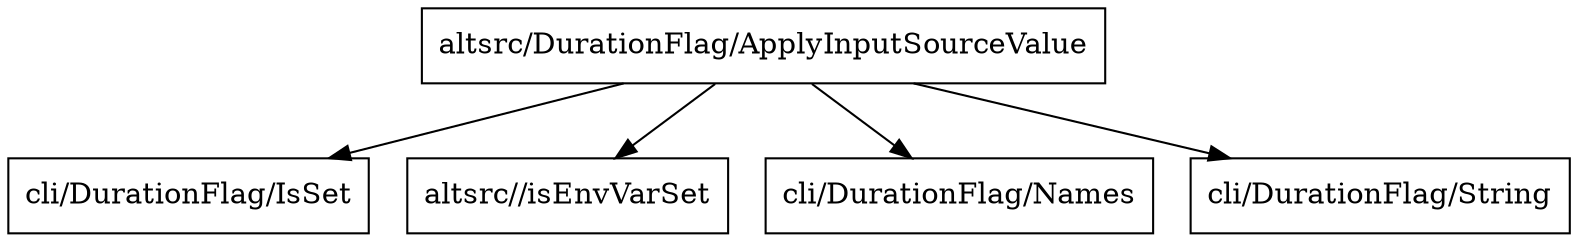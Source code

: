 digraph gph {
"altsrc/DurationFlag/ApplyInputSourceValue" [label="altsrc/DurationFlag/ApplyInputSourceValue", shape="box"];
"cli/DurationFlag/IsSet" [label="cli/DurationFlag/IsSet", shape="box"];
"altsrc//isEnvVarSet" [label="altsrc//isEnvVarSet", shape="box"];
"cli/DurationFlag/Names" [label="cli/DurationFlag/Names", shape="box"];
"cli/DurationFlag/String" [label="cli/DurationFlag/String", shape="box"];"altsrc/DurationFlag/ApplyInputSourceValue"->"cli/DurationFlag/IsSet";
"altsrc/DurationFlag/ApplyInputSourceValue"->"altsrc//isEnvVarSet";
"altsrc/DurationFlag/ApplyInputSourceValue"->"cli/DurationFlag/Names";
"altsrc/DurationFlag/ApplyInputSourceValue"->"cli/DurationFlag/String";
}